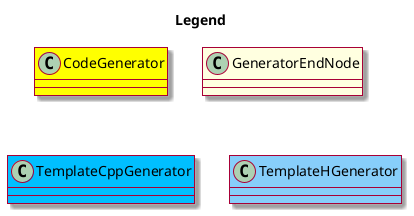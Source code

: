 @startuml ProxyGenerator

skin rose

title Legend

class CodeGenerator #Yellow
class GeneratorEndNode #LightYellow
class TemplateCppGenerator #DeepSkyBlue
class TemplateHGenerator #LightSkyBlue

@enduml
